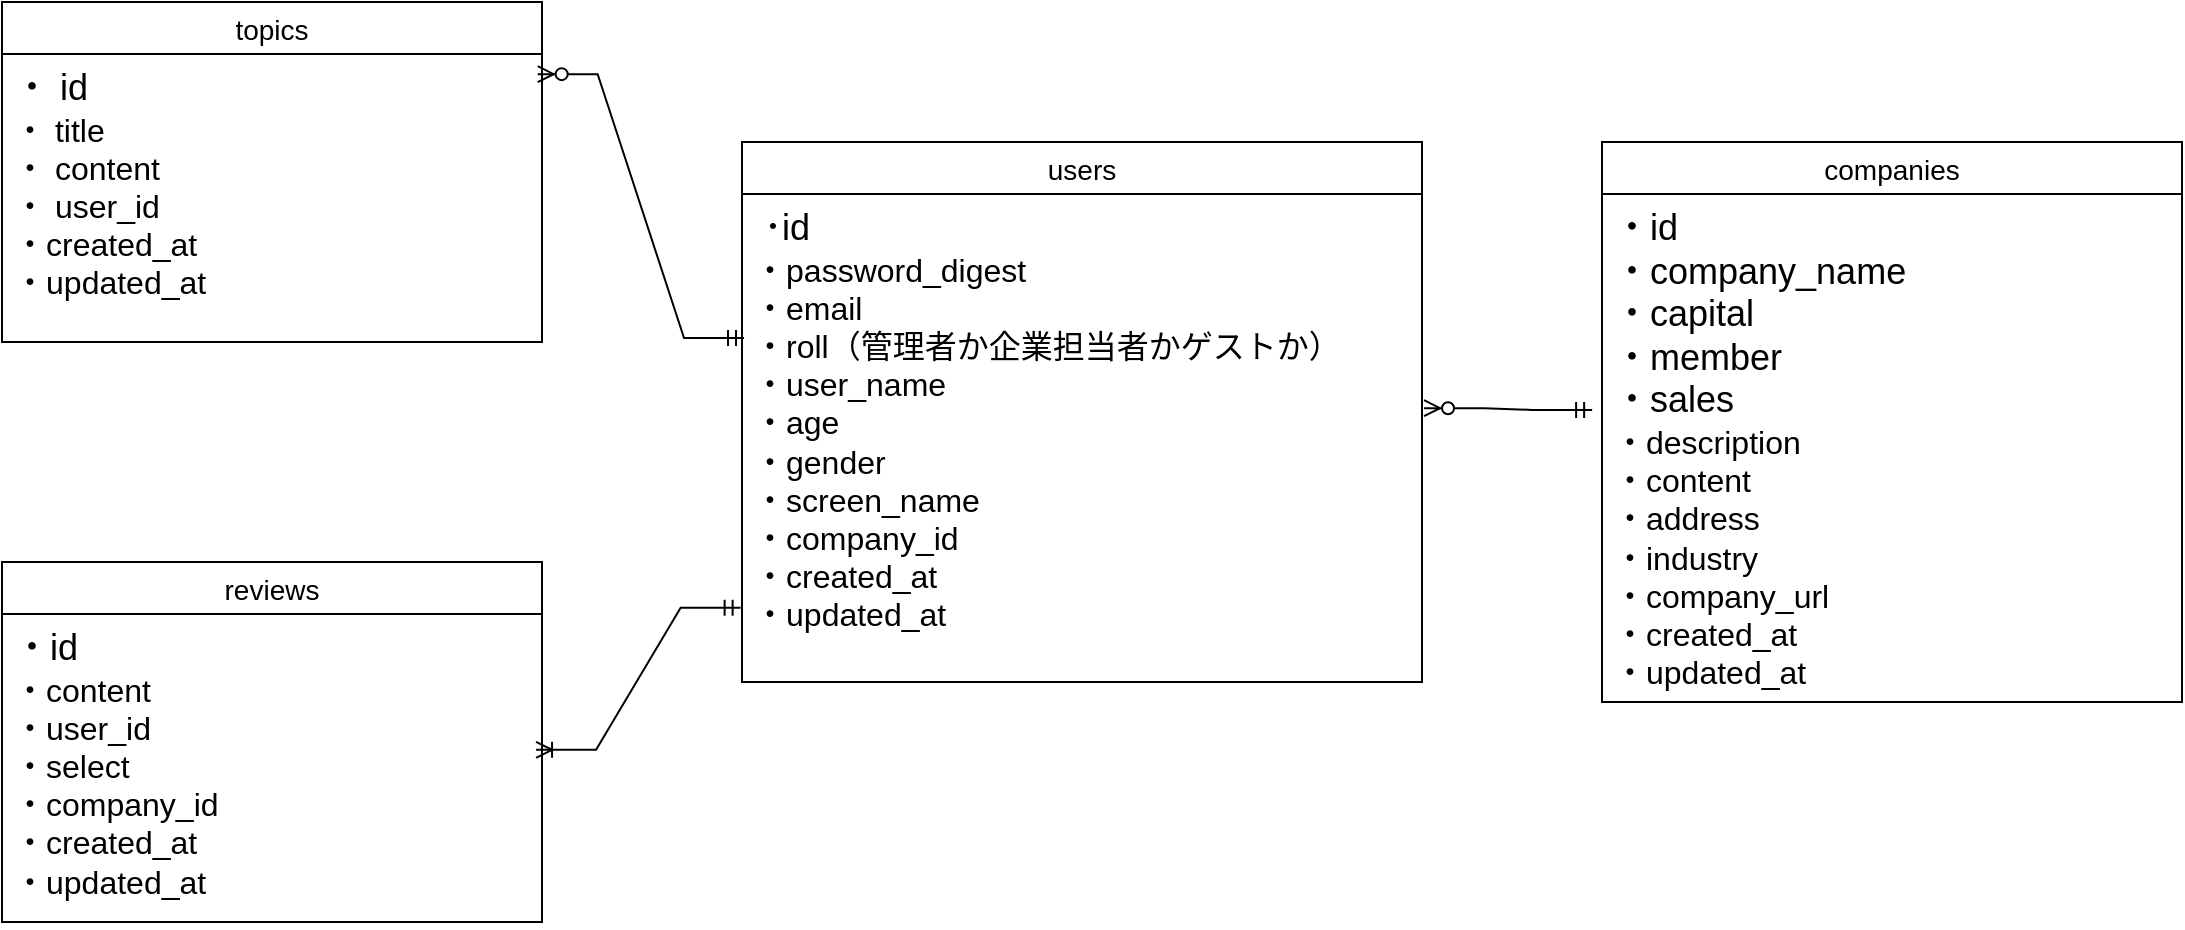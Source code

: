 <mxfile>
    <diagram id="R2lEEEUBdFMjLlhIrx00" name="Page-1">
        <mxGraphModel dx="1198" dy="378" grid="1" gridSize="10" guides="1" tooltips="1" connect="1" arrows="1" fold="1" page="1" pageScale="1" pageWidth="850" pageHeight="1100" math="0" shadow="0" extFonts="Permanent Marker^https://fonts.googleapis.com/css?family=Permanent+Marker">
            <root>
                <mxCell id="0"/>
                <mxCell id="1" parent="0"/>
                <mxCell id="FYgg8iOb-SnoNEJaHb6P-1" value="users" style="swimlane;fontStyle=0;childLayout=stackLayout;horizontal=1;startSize=26;horizontalStack=0;resizeParent=1;resizeParentMax=0;resizeLast=0;collapsible=1;marginBottom=0;align=center;fontSize=14;" parent="1" vertex="1">
                    <mxGeometry x="540" y="310" width="340" height="270" as="geometry"/>
                </mxCell>
                <mxCell id="FYgg8iOb-SnoNEJaHb6P-4" value="&lt;div&gt;&lt;div&gt;&lt;font style=&quot;font-size: 18px;&quot;&gt;&amp;nbsp;･&lt;span style=&quot;background-color: initial;&quot;&gt;id&lt;/span&gt;&lt;/font&gt;&lt;/div&gt;&lt;/div&gt;&lt;font size=&quot;3&quot;&gt;・&lt;span style=&quot;font-family: Arial; white-space-collapse: preserve; background-color: rgb(255, 255, 255);&quot;&gt;password_digest&lt;/span&gt;&lt;/font&gt;&lt;div&gt;&lt;div&gt;&lt;font size=&quot;3&quot;&gt;・email&lt;/font&gt;&lt;/div&gt;&lt;div&gt;&lt;font size=&quot;3&quot;&gt;&lt;span style=&quot;background-color: initial;&quot;&gt;・&lt;/span&gt;&lt;font style=&quot;background-color: initial;&quot; face=&quot;Arial&quot;&gt;&lt;span style=&quot;white-space-collapse: preserve; background-color: rgb(255, 255, 255);&quot;&gt;roll（管理者か企業担当者かゲストか&lt;/span&gt;&lt;/font&gt;&lt;span style=&quot;white-space-collapse: preserve; background-color: rgb(255, 255, 255); font-family: Arial;&quot;&gt;）&lt;/span&gt;&lt;/font&gt;&lt;/div&gt;&lt;div&gt;&lt;span style=&quot;font-family: Arial; white-space-collapse: preserve; background-color: rgb(255, 255, 255);&quot;&gt;&lt;font size=&quot;3&quot;&gt;・user_name&lt;/font&gt;&lt;/span&gt;&lt;/div&gt;&lt;div&gt;&lt;div&gt;&lt;font size=&quot;3&quot;&gt;・age&lt;/font&gt;&lt;/div&gt;&lt;div&gt;&lt;font size=&quot;3&quot;&gt;&lt;span style=&quot;font-family: Arial; white-space-collapse: preserve; background-color: rgb(255, 255, 255);&quot;&gt;・gender&lt;/span&gt;&lt;br&gt;&lt;/font&gt;&lt;/div&gt;&lt;div&gt;&lt;span style=&quot;font-family: Arial; white-space-collapse: preserve; background-color: rgb(255, 255, 255);&quot;&gt;&lt;font size=&quot;3&quot;&gt;・screen_name&lt;/font&gt;&lt;/span&gt;&lt;/div&gt;&lt;div&gt;&lt;font size=&quot;3&quot;&gt;&lt;span style=&quot;background-color: initial;&quot;&gt;・&lt;/span&gt;&lt;span style=&quot;white-space-collapse: preserve; font-family: Arial; background-color: rgb(255, 255, 255);&quot;&gt;company_id&lt;/span&gt;&lt;span style=&quot;font-family: Arial; white-space-collapse: preserve; background-color: rgb(255, 255, 255);&quot;&gt;&lt;br&gt;&lt;/span&gt;&lt;/font&gt;&lt;/div&gt;&lt;div&gt;&lt;font size=&quot;3&quot;&gt;&lt;span style=&quot;background-color: initial;&quot;&gt;・&lt;/span&gt;&lt;span style=&quot;font-family: Arial; white-space-collapse: preserve; background-color: rgb(255, 255, 255);&quot;&gt;created_at&lt;/span&gt;&lt;/font&gt;&lt;/div&gt;&lt;div&gt;&lt;font size=&quot;3&quot;&gt;&lt;span style=&quot;background-color: initial;&quot;&gt;・&lt;/span&gt;&lt;span style=&quot;font-family: Arial; white-space-collapse: preserve; background-color: rgb(255, 255, 255);&quot;&gt;updated_at&lt;/span&gt;&lt;/font&gt;&lt;/div&gt;&lt;div&gt;&lt;br&gt;&lt;/div&gt;&lt;div&gt;&lt;br&gt;&lt;/div&gt;&lt;div&gt;&lt;br&gt;&lt;/div&gt;&lt;/div&gt;&lt;/div&gt;" style="text;strokeColor=none;fillColor=none;spacingLeft=4;spacingRight=4;overflow=hidden;rotatable=0;points=[[0,0.5],[1,0.5]];portConstraint=eastwest;fontSize=12;whiteSpace=wrap;html=1;" parent="FYgg8iOb-SnoNEJaHb6P-1" vertex="1">
                    <mxGeometry y="26" width="340" height="244" as="geometry"/>
                </mxCell>
                <mxCell id="FYgg8iOb-SnoNEJaHb6P-6" value="topics" style="swimlane;fontStyle=0;childLayout=stackLayout;horizontal=1;startSize=26;horizontalStack=0;resizeParent=1;resizeParentMax=0;resizeLast=0;collapsible=1;marginBottom=0;align=center;fontSize=14;" parent="1" vertex="1">
                    <mxGeometry x="170" y="240" width="270" height="170" as="geometry"/>
                </mxCell>
                <mxCell id="FYgg8iOb-SnoNEJaHb6P-9" value="&lt;div&gt;&lt;font style=&quot;font-size: 18px;&quot;&gt;&lt;span style=&quot;background-color: initial;&quot;&gt;・&amp;nbsp;&lt;/span&gt;&lt;span style=&quot;font-family: Arial; white-space-collapse: preserve; background-color: rgb(255, 255, 255);&quot;&gt;id&lt;/span&gt;&lt;span style=&quot;background-color: rgb(255, 255, 255); font-family: Arial; white-space-collapse: preserve;&quot;&gt;&lt;br&gt;&lt;/span&gt;&lt;/font&gt;&lt;/div&gt;&lt;div&gt;&lt;font size=&quot;3&quot;&gt;&lt;span style=&quot;background-color: initial;&quot;&gt;・&amp;nbsp;&lt;/span&gt;&lt;span style=&quot;background-color: rgb(255, 255, 255); font-family: Arial; white-space-collapse: preserve;&quot;&gt;title&lt;/span&gt;&lt;/font&gt;&lt;/div&gt;&lt;div&gt;&lt;font size=&quot;3&quot;&gt;&lt;span style=&quot;background-color: initial;&quot;&gt;・&amp;nbsp;&lt;/span&gt;&lt;span style=&quot;background-color: rgb(255, 255, 255); white-space-collapse: preserve; font-family: Arial;&quot;&gt;content&lt;/span&gt;&lt;br&gt;&lt;/font&gt;&lt;/div&gt;&lt;div&gt;&lt;div&gt;&lt;font size=&quot;3&quot;&gt;&lt;span style=&quot;background-color: initial;&quot;&gt;・&amp;nbsp;&lt;/span&gt;&lt;font face=&quot;Arial&quot;&gt;&lt;span style=&quot;white-space-collapse: preserve; background-color: rgb(255, 255, 255);&quot;&gt;user_id&lt;/span&gt;&lt;/font&gt;&lt;/font&gt;&lt;/div&gt;&lt;div&gt;&lt;div&gt;&lt;font size=&quot;3&quot;&gt;&lt;span style=&quot;background-color: initial;&quot;&gt;・&lt;/span&gt;&lt;span style=&quot;font-family: Arial; white-space-collapse: preserve; background-color: rgb(255, 255, 255);&quot;&gt;created_at&lt;/span&gt;&lt;/font&gt;&lt;/div&gt;&lt;div&gt;&lt;font size=&quot;3&quot;&gt;&lt;span style=&quot;background-color: initial;&quot;&gt;・&lt;/span&gt;&lt;span style=&quot;font-family: Arial; white-space-collapse: preserve; background-color: rgb(255, 255, 255);&quot;&gt;updated_at&lt;/span&gt;&lt;/font&gt;&lt;/div&gt;&lt;/div&gt;&lt;div&gt;&lt;span style=&quot;font-family: Arial; font-size: 13px; white-space-collapse: preserve; background-color: rgb(255, 255, 255);&quot;&gt;&lt;br&gt;&lt;/span&gt;&lt;/div&gt;&lt;/div&gt;" style="text;strokeColor=none;fillColor=none;spacingLeft=4;spacingRight=4;overflow=hidden;rotatable=0;points=[[0,0.5],[1,0.5]];portConstraint=eastwest;fontSize=12;whiteSpace=wrap;html=1;" parent="FYgg8iOb-SnoNEJaHb6P-6" vertex="1">
                    <mxGeometry y="26" width="270" height="144" as="geometry"/>
                </mxCell>
                <mxCell id="FYgg8iOb-SnoNEJaHb6P-20" value="reviews" style="swimlane;fontStyle=0;childLayout=stackLayout;horizontal=1;startSize=26;horizontalStack=0;resizeParent=1;resizeParentMax=0;resizeLast=0;collapsible=1;marginBottom=0;align=center;fontSize=14;" parent="1" vertex="1">
                    <mxGeometry x="170" y="520" width="270" height="180" as="geometry"/>
                </mxCell>
                <mxCell id="FYgg8iOb-SnoNEJaHb6P-21" value="&lt;span style=&quot;background-color: rgb(255, 255, 255); font-family: Arial; white-space-collapse: preserve;&quot;&gt;&lt;font style=&quot;font-size: 18px;&quot;&gt;・id&lt;/font&gt;&lt;/span&gt;&lt;div&gt;&lt;font size=&quot;3&quot;&gt;&lt;span style=&quot;font-family: Arial; white-space-collapse: preserve; background-color: rgb(255, 255, 255);&quot;&gt;・content&lt;/span&gt;&lt;br&gt;&lt;/font&gt;&lt;/div&gt;&lt;div&gt;&lt;font size=&quot;3&quot;&gt;&lt;span style=&quot;font-family: Arial; white-space-collapse: preserve; background-color: rgb(255, 255, 255);&quot;&gt;・user_id&lt;/span&gt;&lt;span style=&quot;font-family: Arial; white-space-collapse: preserve; background-color: rgb(255, 255, 255);&quot;&gt;&lt;br&gt;&lt;/span&gt;&lt;/font&gt;&lt;/div&gt;&lt;div&gt;&lt;font size=&quot;3&quot;&gt;&lt;span style=&quot;font-family: Arial; white-space-collapse: preserve; background-color: rgb(255, 255, 255);&quot;&gt;・select&lt;/span&gt;&lt;span style=&quot;font-family: Arial; white-space-collapse: preserve; background-color: rgb(255, 255, 255);&quot;&gt;&lt;br&gt;&lt;/span&gt;&lt;/font&gt;&lt;/div&gt;&lt;div&gt;&lt;font size=&quot;3&quot;&gt;&lt;span style=&quot;font-family: Arial; white-space-collapse: preserve; background-color: rgb(255, 255, 255);&quot;&gt;・company_id&lt;/span&gt;&lt;span style=&quot;font-family: Arial; white-space-collapse: preserve; background-color: rgb(255, 255, 255);&quot;&gt;&lt;br&gt;&lt;/span&gt;&lt;/font&gt;&lt;/div&gt;&lt;div&gt;&lt;font size=&quot;3&quot;&gt;&lt;span style=&quot;font-family: Arial; white-space-collapse: preserve; background-color: rgb(255, 255, 255);&quot;&gt;・created_at&lt;/span&gt;&lt;span style=&quot;font-family: Arial; white-space-collapse: preserve; background-color: rgb(255, 255, 255);&quot;&gt;&lt;br&gt;&lt;/span&gt;&lt;/font&gt;&lt;/div&gt;&lt;div&gt;&lt;span style=&quot;font-family: Arial; white-space-collapse: preserve; background-color: rgb(255, 255, 255);&quot;&gt;&lt;font size=&quot;3&quot;&gt;・updated_at&lt;/font&gt;&lt;/span&gt;&lt;span style=&quot;font-family: Arial; font-size: 13px; white-space-collapse: preserve; background-color: rgb(255, 255, 255);&quot;&gt;&lt;br&gt;&lt;/span&gt;&lt;/div&gt;" style="text;strokeColor=none;fillColor=none;spacingLeft=4;spacingRight=4;overflow=hidden;rotatable=0;points=[[0,0.5],[1,0.5]];portConstraint=eastwest;fontSize=12;whiteSpace=wrap;html=1;" parent="FYgg8iOb-SnoNEJaHb6P-20" vertex="1">
                    <mxGeometry y="26" width="270" height="154" as="geometry"/>
                </mxCell>
                <mxCell id="FYgg8iOb-SnoNEJaHb6P-24" value="companies" style="swimlane;fontStyle=0;childLayout=stackLayout;horizontal=1;startSize=26;horizontalStack=0;resizeParent=1;resizeParentMax=0;resizeLast=0;collapsible=1;marginBottom=0;align=center;fontSize=14;" parent="1" vertex="1">
                    <mxGeometry x="970" y="310" width="290" height="280" as="geometry"/>
                </mxCell>
                <mxCell id="FYgg8iOb-SnoNEJaHb6P-27" value="&lt;div&gt;&lt;font style=&quot;font-size: 18px;&quot;&gt;&lt;span style=&quot;font-family: Arial; white-space-collapse: preserve; background-color: rgb(255, 255, 255);&quot;&gt;・id&lt;/span&gt;&lt;span style=&quot;font-family: Arial; white-space-collapse: preserve; background-color: rgb(255, 255, 255);&quot;&gt;&lt;br&gt;&lt;/span&gt;&lt;/font&gt;&lt;/div&gt;&lt;div&gt;&lt;font style=&quot;font-size: 18px;&quot;&gt;&lt;span style=&quot;font-family: Arial; white-space-collapse: preserve; background-color: rgb(255, 255, 255);&quot;&gt;・company_name&lt;/span&gt;&lt;font face=&quot;Arial&quot;&gt;&lt;span style=&quot;white-space-collapse: preserve; background-color: rgb(255, 255, 255);&quot;&gt;&lt;br&gt;&lt;/span&gt;&lt;/font&gt;&lt;/font&gt;&lt;/div&gt;&lt;font style=&quot;font-size: 18px;&quot; face=&quot;Arial&quot;&gt;&lt;span style=&quot;white-space-collapse: preserve; background-color: rgb(255, 255, 255);&quot;&gt;・capital&lt;/span&gt;&lt;/font&gt;&lt;div&gt;&lt;span style=&quot;font-family: Arial; white-space-collapse: preserve; background-color: rgb(255, 255, 255);&quot;&gt;&lt;font style=&quot;font-size: 18px;&quot;&gt;・member&lt;/font&gt;&lt;/span&gt;&lt;/div&gt;&lt;div&gt;&lt;font style=&quot;font-size: 18px;&quot; face=&quot;Arial&quot;&gt;&lt;span style=&quot;white-space-collapse: preserve; background-color: rgb(255, 255, 255);&quot;&gt;・sales&lt;/span&gt;&lt;/font&gt;&lt;/div&gt;&lt;div&gt;&lt;span style=&quot;font-family: Arial; white-space-collapse: preserve; background-color: rgb(255, 255, 255);&quot;&gt;&lt;font size=&quot;3&quot;&gt;・description&lt;/font&gt;&lt;/span&gt;&lt;font size=&quot;3&quot; face=&quot;Arial&quot;&gt;&lt;span style=&quot;white-space-collapse: preserve; background-color: rgb(255, 255, 255);&quot;&gt;&lt;br&gt;&lt;/span&gt;&lt;/font&gt;&lt;/div&gt;&lt;div&gt;&lt;font size=&quot;3&quot; face=&quot;Arial&quot;&gt;&lt;span style=&quot;white-space-collapse: preserve; background-color: rgb(255, 255, 255);&quot;&gt;・content&lt;/span&gt;&lt;/font&gt;&lt;/div&gt;&lt;div&gt;&lt;span style=&quot;font-family: Arial; white-space-collapse: preserve; background-color: rgb(255, 255, 255);&quot;&gt;&lt;font size=&quot;3&quot;&gt;・address&lt;/font&gt;&lt;/span&gt;&lt;font size=&quot;3&quot; face=&quot;Arial&quot;&gt;&lt;span style=&quot;white-space-collapse: preserve; background-color: rgb(255, 255, 255);&quot;&gt;&lt;br&gt;&lt;/span&gt;&lt;/font&gt;&lt;/div&gt;&lt;div&gt;&lt;span style=&quot;font-family: Arial; white-space-collapse: preserve; background-color: rgb(255, 255, 255);&quot;&gt;&lt;font size=&quot;3&quot;&gt;・industry&lt;/font&gt;&lt;/span&gt;&lt;span style=&quot;font-family: Arial; white-space-collapse: preserve; background-color: rgb(255, 255, 255);&quot;&gt;&lt;font size=&quot;3&quot;&gt;&lt;br&gt;&lt;/font&gt;&lt;/span&gt;&lt;/div&gt;&lt;div&gt;&lt;span style=&quot;font-family: Arial; white-space-collapse: preserve; background-color: rgb(255, 255, 255);&quot;&gt;&lt;font size=&quot;3&quot;&gt;・company_url&lt;/font&gt;&lt;/span&gt;&lt;span style=&quot;font-family: Arial; white-space-collapse: preserve; background-color: rgb(255, 255, 255);&quot;&gt;&lt;font size=&quot;3&quot;&gt;&lt;br&gt;&lt;/font&gt;&lt;/span&gt;&lt;/div&gt;&lt;div&gt;&lt;font size=&quot;3&quot;&gt;&lt;span style=&quot;font-family: Arial; white-space-collapse: preserve; background-color: rgb(255, 255, 255);&quot;&gt;・created_at&lt;/span&gt;&lt;font face=&quot;Arial&quot;&gt;&lt;span style=&quot;white-space-collapse: preserve; background-color: rgb(255, 255, 255);&quot;&gt;&lt;br&gt;&lt;/span&gt;&lt;/font&gt;&lt;/font&gt;&lt;/div&gt;&lt;div&gt;&lt;span style=&quot;font-family: Arial; white-space-collapse: preserve; background-color: rgb(255, 255, 255);&quot;&gt;&lt;font size=&quot;3&quot;&gt;・updated_at&lt;/font&gt;&lt;/span&gt;&lt;span style=&quot;font-family: Arial; font-size: 13px; white-space-collapse: preserve; background-color: rgb(255, 255, 255);&quot;&gt;&lt;br&gt;&lt;/span&gt;&lt;/div&gt;" style="text;strokeColor=none;fillColor=none;spacingLeft=4;spacingRight=4;overflow=hidden;rotatable=0;points=[[0,0.5],[1,0.5]];portConstraint=eastwest;fontSize=12;whiteSpace=wrap;html=1;" parent="FYgg8iOb-SnoNEJaHb6P-24" vertex="1">
                    <mxGeometry y="26" width="290" height="254" as="geometry"/>
                </mxCell>
                <mxCell id="FYgg8iOb-SnoNEJaHb6P-47" value="" style="edgeStyle=entityRelationEdgeStyle;fontSize=12;html=1;endArrow=ERzeroToMany;startArrow=ERmandOne;rounded=0;exitX=0.003;exitY=0.295;exitDx=0;exitDy=0;exitPerimeter=0;entryX=0.992;entryY=0.07;entryDx=0;entryDy=0;entryPerimeter=0;" parent="1" source="FYgg8iOb-SnoNEJaHb6P-4" target="FYgg8iOb-SnoNEJaHb6P-9" edge="1">
                    <mxGeometry width="100" height="100" relative="1" as="geometry">
                        <mxPoint x="470" y="480" as="sourcePoint"/>
                        <mxPoint x="400" y="456" as="targetPoint"/>
                        <Array as="points">
                            <mxPoint x="400" y="470"/>
                        </Array>
                    </mxGeometry>
                </mxCell>
                <mxCell id="FYgg8iOb-SnoNEJaHb6P-49" value="" style="edgeStyle=entityRelationEdgeStyle;fontSize=12;html=1;endArrow=ERoneToMany;startArrow=ERmandOne;rounded=0;exitX=-0.002;exitY=0.848;exitDx=0;exitDy=0;exitPerimeter=0;entryX=0.989;entryY=0.441;entryDx=0;entryDy=0;entryPerimeter=0;" parent="1" source="FYgg8iOb-SnoNEJaHb6P-4" target="FYgg8iOb-SnoNEJaHb6P-21" edge="1">
                    <mxGeometry width="100" height="100" relative="1" as="geometry">
                        <mxPoint x="590" y="541" as="sourcePoint"/>
                        <mxPoint x="410" y="680.02" as="targetPoint"/>
                        <Array as="points">
                            <mxPoint x="420" y="842.02"/>
                        </Array>
                    </mxGeometry>
                </mxCell>
                <mxCell id="FYgg8iOb-SnoNEJaHb6P-55" value="" style="edgeStyle=entityRelationEdgeStyle;fontSize=12;html=1;endArrow=ERzeroToMany;startArrow=ERmandOne;rounded=0;entryX=1.003;entryY=0.439;entryDx=0;entryDy=0;entryPerimeter=0;exitX=-0.017;exitY=0.425;exitDx=0;exitDy=0;exitPerimeter=0;" parent="1" source="FYgg8iOb-SnoNEJaHb6P-27" target="FYgg8iOb-SnoNEJaHb6P-4" edge="1">
                    <mxGeometry width="100" height="100" relative="1" as="geometry">
                        <mxPoint x="977" y="483" as="sourcePoint"/>
                        <mxPoint x="860" y="370" as="targetPoint"/>
                        <Array as="points">
                            <mxPoint x="788.03" y="433.02"/>
                            <mxPoint x="1006.03" y="409.02"/>
                            <mxPoint x="796.03" y="409.02"/>
                        </Array>
                    </mxGeometry>
                </mxCell>
            </root>
        </mxGraphModel>
    </diagram>
</mxfile>